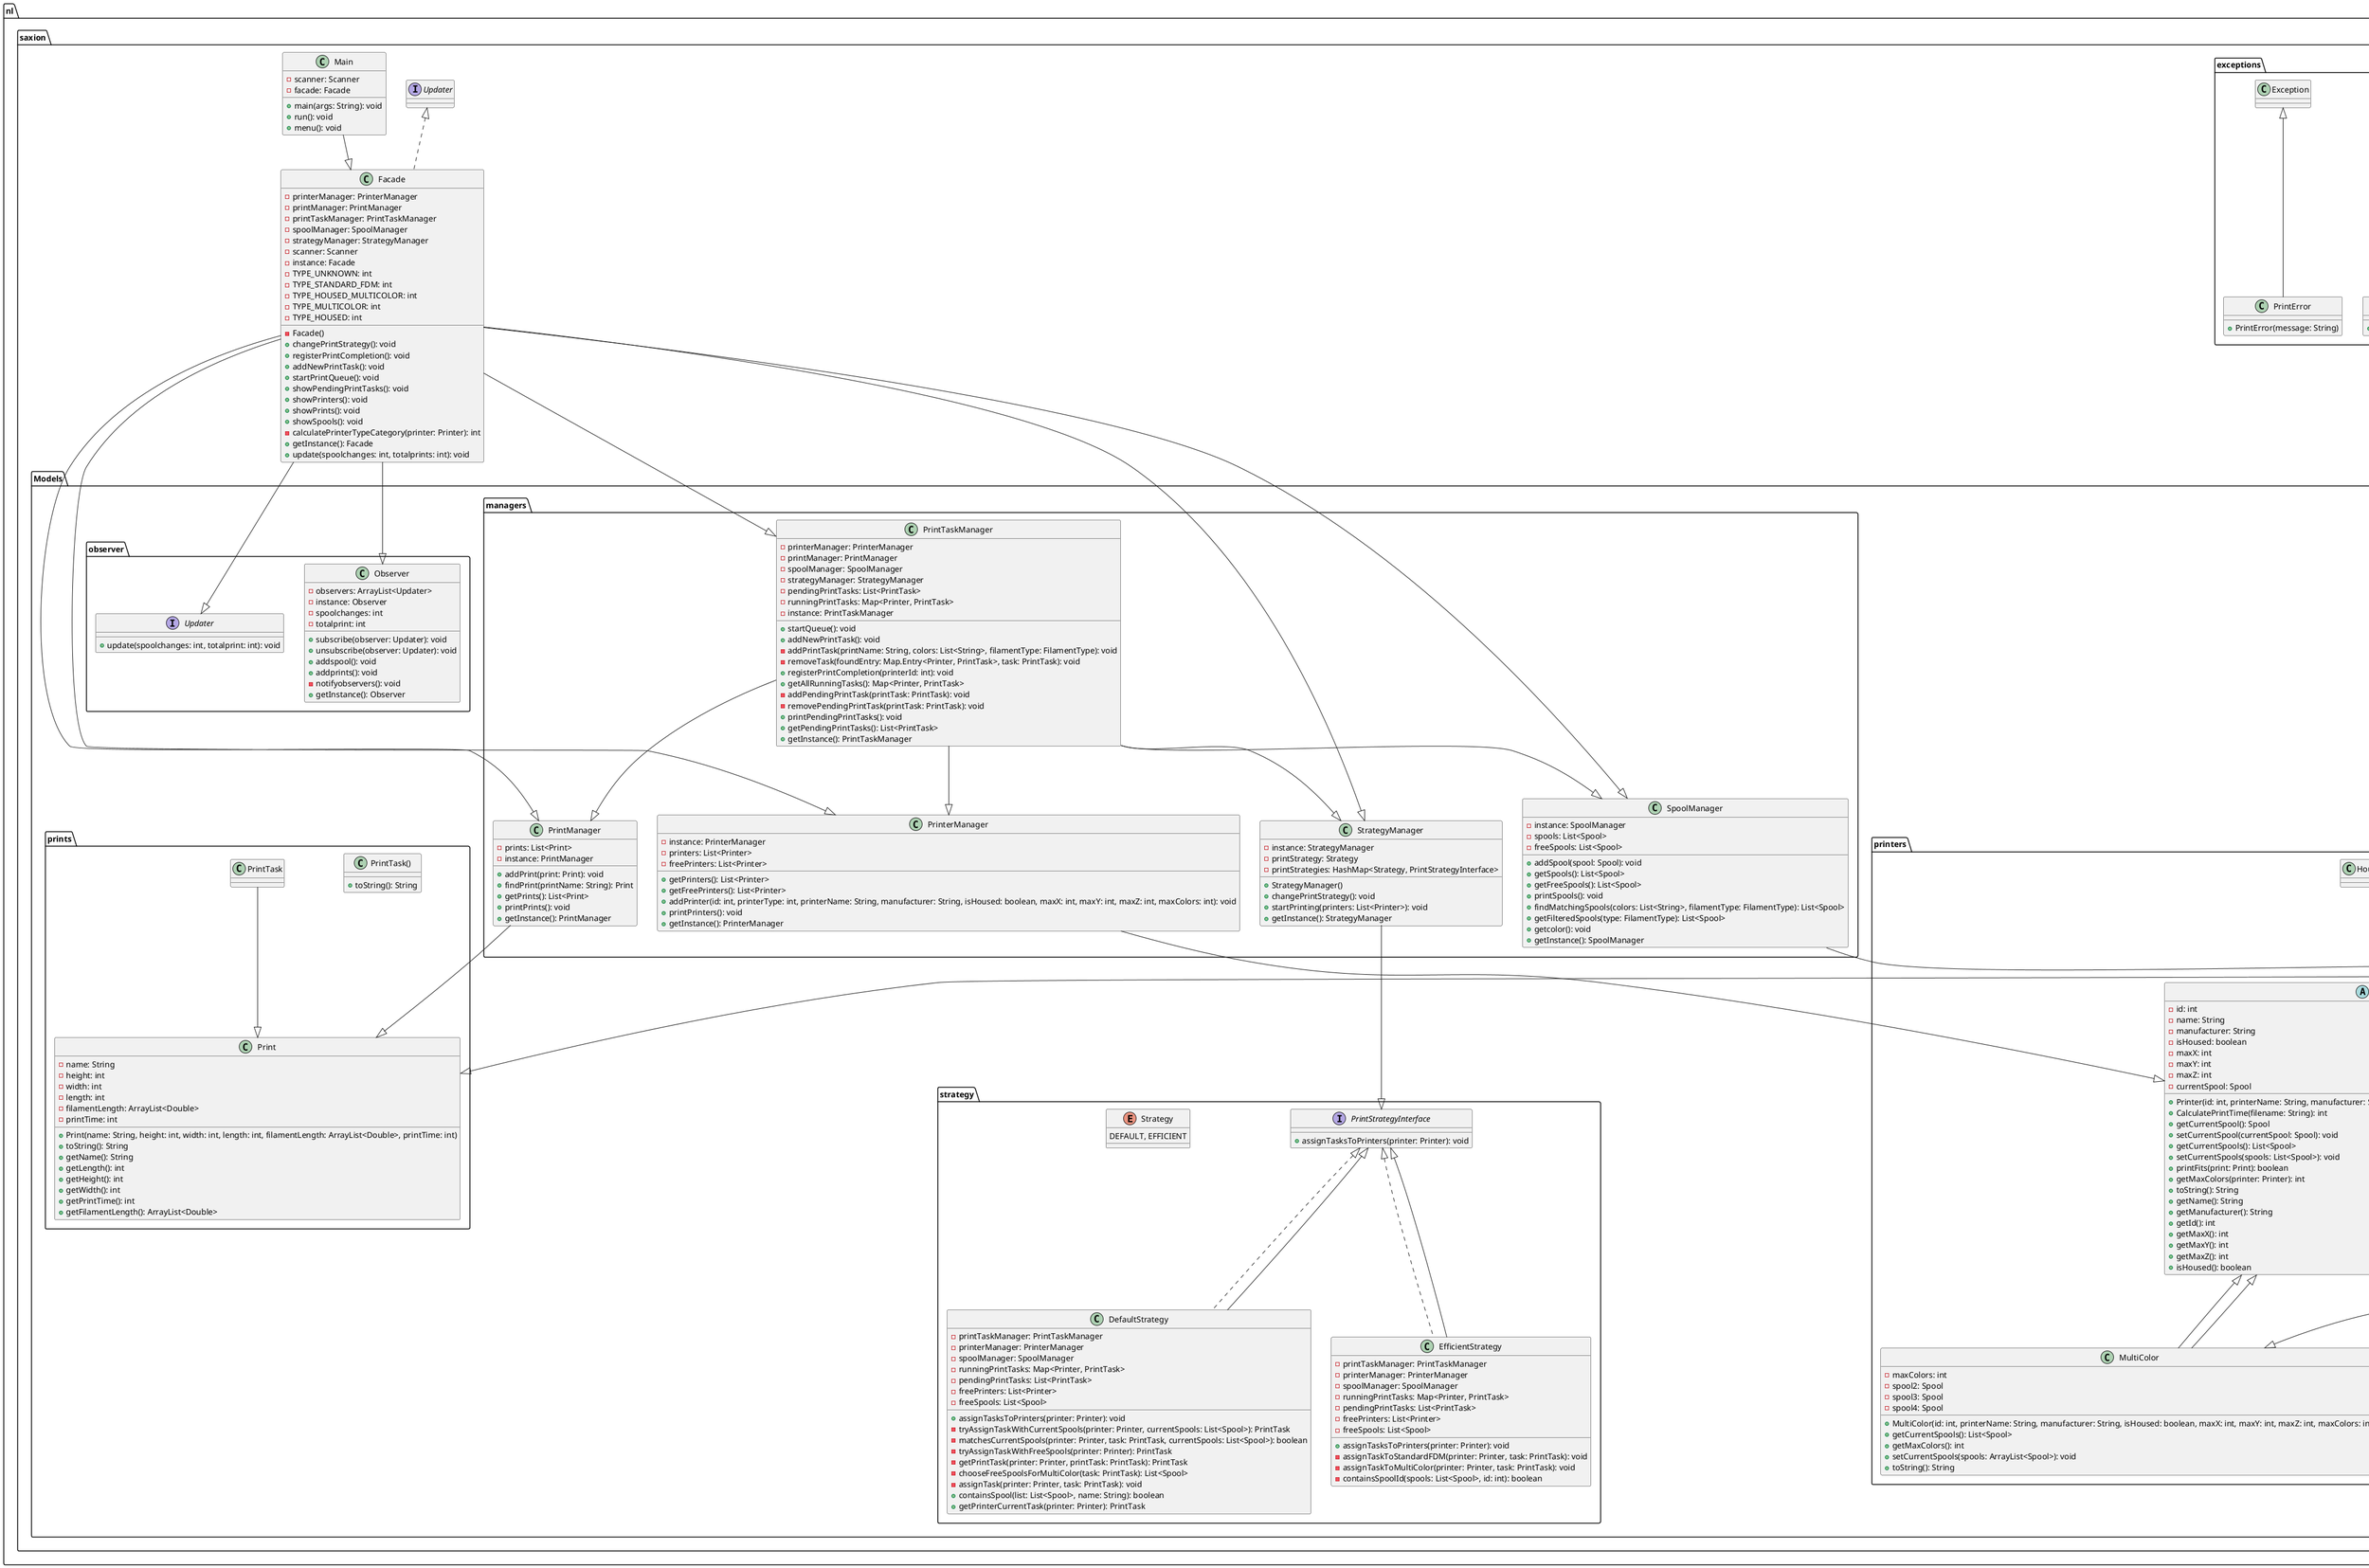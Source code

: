 @startuml

' Classes in the nl.saxion package
package nl.saxion {
    class Facade implements Updater{
        -printerManager: PrinterManager
        -printManager: PrintManager
        -printTaskManager: PrintTaskManager
        -spoolManager: SpoolManager
        -strategyManager: StrategyManager
        -scanner: Scanner
        -instance: Facade
        -TYPE_UNKNOWN: int
        -TYPE_STANDARD_FDM: int
        -TYPE_HOUSED_MULTICOLOR: int
        -TYPE_MULTICOLOR: int
        -TYPE_HOUSED: int
        -Facade()
        +changePrintStrategy(): void
        +registerPrintCompletion(): void
        +addNewPrintTask(): void
        +startPrintQueue(): void
        +showPendingPrintTasks(): void
        +showPrinters(): void
        +showPrints(): void
        +showSpools(): void
        -calculatePrinterTypeCategory(printer: Printer): int
        +getInstance(): Facade
        + update(spoolchanges: int, totalprints: int): void
    }

    class Main {
        -scanner: Scanner
        -facade: Facade
        +main(args: String): void
        +run(): void
        +menu(): void
    }
}

' Classes in the nl.saxion.exceptions package
package nl.saxion.exceptions {
    class BadFileExtension extends RuntimeException {
        +BadFileExtension(message: String)
    }

    class BadPrinterType extends RuntimeException {
        +BadPrinterType(message: String)
    }

    class PrintError extends Exception {
        +PrintError(message: String)
    }
}

' Classes in the nl.saxion.Models.managers package
package nl.saxion.Models.managers {
    class PrinterManager {
        -instance: PrinterManager
        -printers: List<Printer>
        -freePrinters: List<Printer>
        +getPrinters(): List<Printer>
        +getFreePrinters(): List<Printer>
        +addPrinter(id: int, printerType: int, printerName: String, manufacturer: String, isHoused: boolean, maxX: int, maxY: int, maxZ: int, maxColors: int): void
        +printPrinters(): void
        +getInstance(): PrinterManager
    }

    class PrintManager {
        -prints: List<Print>
        -instance: PrintManager
        +addPrint(print: Print): void
        +findPrint(printName: String): Print
        +getPrints(): List<Print>
        +printPrints(): void
        +getInstance(): PrintManager
    }

    class PrintTaskManager {
        -printerManager: PrinterManager
        -printManager: PrintManager
        -spoolManager: SpoolManager
        -strategyManager: StrategyManager
        -pendingPrintTasks: List<PrintTask>
        -runningPrintTasks: Map<Printer, PrintTask>
        -instance: PrintTaskManager
        +startQueue(): void
        +addNewPrintTask(): void
        -addPrintTask(printName: String, colors: List<String>, filamentType: FilamentType): void
        -removeTask(foundEntry: Map.Entry<Printer, PrintTask>, task: PrintTask): void
        +registerPrintCompletion(printerId: int): void
        +getAllRunningTasks(): Map<Printer, PrintTask>
        -addPendingPrintTask(printTask: PrintTask): void
        -removePendingPrintTask(printTask: PrintTask): void
        +printPendingPrintTasks(): void
        +getPendingPrintTasks(): List<PrintTask>
        +getInstance(): PrintTaskManager
    }

    class SpoolManager {
        -instance: SpoolManager
        -spools: List<Spool>
        -freeSpools: List<Spool>
        +addSpool(spool: Spool): void
        +getSpools(): List<Spool>
        +getFreeSpools(): List<Spool>
        +printSpools(): void
        +findMatchingSpools(colors: List<String>, filamentType: FilamentType): List<Spool>
        +getFilteredSpools(type: FilamentType): List<Spool>
        +getcolor(): void
        +getInstance(): SpoolManager
    }

    class StrategyManager {
        -instance: StrategyManager
        -printStrategy: Strategy
        -printStrategies: HashMap<Strategy, PrintStrategyInterface>
        +StrategyManager()
        +changePrintStrategy(): void
        +startPrinting(printers: List<Printer>): void
        +getInstance(): StrategyManager
    }
}

' Classes in the nl.saxion.Models.printers package
package nl.saxion.Models.printers {
    abstract class Printer {
        -id: int
        -name: String
        -manufacturer: String
        -isHoused: boolean
        -maxX: int
        -maxY: int
        -maxZ: int
        -currentSpool: Spool
        +Printer(id: int, printerName: String, manufacturer: String, isHoused: boolean, maxX: int, maxY: int, maxZ: int)
        +CalculatePrintTime(filename: String): int
        +getCurrentSpool(): Spool
        +setCurrentSpool(currentSpool: Spool): void
        +getCurrentSpools(): List<Spool>
        +setCurrentSpools(spools: List<Spool>): void
        +printFits(print: Print): boolean
        +getMaxColors(printer: Printer): int
        +toString(): String
        +getName(): String
        +getManufacturer(): String
        +getId(): int
        +getMaxX(): int
        +getMaxY(): int
        +getMaxZ(): int
        +isHoused(): boolean
    }

    class MultiColor extends Printer {
        -maxColors: int
        -spool2: Spool
        -spool3: Spool
        -spool4: Spool
        +MultiColor(id: int, printerName: String, manufacturer: String, isHoused: boolean, maxX: int, maxY: int, maxZ: int, maxColors: int)
        +getCurrentSpools(): List<Spool>
        +getMaxColors(): int
        +setCurrentSpools(spools: ArrayList<Spool>): void
        +toString(): String
    }

    class StandardFDM extends Printer {
        +StandardFDM(id: int, printerName: String, manufacturer: String, isHoused: boolean, maxX: int, maxY: int, maxZ: int)
        +getCurrentSpools(): List<Spool>
        +toString(): String
    }
    'class HousedPrinter extends Printer
}

' Classes in the nl.saxion.Models.prints package
package nl.saxion.Models.prints {
    class Print {
        -name: String
        -height: int
        -width: int
        -length: int
        -filamentLength: ArrayList<Double>
        -printTime: int
        +Print(name: String, height: int, width: int, length: int, filamentLength: ArrayList<Double>, printTime: int)
        +toString(): String
        +getName(): String
        +getLength(): int
        +getHeight(): int
        +getWidth(): int
        +getPrintTime(): int
        +getFilamentLength(): ArrayList<Double>
    }

    class PrintTask() {
        +toString(): String
    }
}

' Classes in the nl.saxion.Models.spools package
package nl.saxion.Models.spools {
    enum FilamentType {
        PLA, PETG, ABS
        +fromTypeString(typeString: String): FilamentType
    }

    class Spool {
        -id: int
        -color: String
        -filamentType: FilamentType
        -length: double
        +Spool(id: int, color: String, filamentType: FilamentType, length: double)
        +getId(): int
        +getLength(): double
        +spoolMatch(color: String, type: FilamentType): boolean
        +reduceLength(byLength: double): void
        +getColor(): String
        +getFilamentType(): FilamentType
        +toString(): String
    }
}

' Classes in the nl.saxion.Models.strategy package
package nl.saxion.Models.strategy {
    interface PrintStrategyInterface {
        +assignTasksToPrinters(printer: Printer): void
    }

    class DefaultStrategy implements PrintStrategyInterface {
        -printTaskManager: PrintTaskManager
        -printerManager: PrinterManager
        -spoolManager: SpoolManager
        -runningPrintTasks: Map<Printer, PrintTask>
        -pendingPrintTasks: List<PrintTask>
        -freePrinters: List<Printer>
        -freeSpools: List<Spool>
        +assignTasksToPrinters(printer: Printer): void
        -tryAssignTaskWithCurrentSpools(printer: Printer, currentSpools: List<Spool>): PrintTask
        -matchesCurrentSpools(printer: Printer, task: PrintTask, currentSpools: List<Spool>): boolean
        -tryAssignTaskWithFreeSpools(printer: Printer): PrintTask
        -getPrintTask(printer: Printer, printTask: PrintTask): PrintTask
        -chooseFreeSpoolsForMultiColor(task: PrintTask): List<Spool>
        -assignTask(printer: Printer, task: PrintTask): void
        +containsSpool(list: List<Spool>, name: String): boolean
        +getPrinterCurrentTask(printer: Printer): PrintTask
    }

    class EfficientStrategy implements PrintStrategyInterface {
        -printTaskManager: PrintTaskManager
        -printerManager: PrinterManager
        -spoolManager: SpoolManager
        -runningPrintTasks: Map<Printer, PrintTask>
        -pendingPrintTasks: List<PrintTask>
        -freePrinters: List<Printer>
        -freeSpools: List<Spool>
        +assignTasksToPrinters(printer: Printer): void
        -assignTaskToStandardFDM(printer: Printer, task: PrintTask): void
        -assignTaskToMultiColor(printer: Printer, task: PrintTask): void
        -containsSpoolId(spools: List<Spool>, id: int): boolean
    }

    enum Strategy {
        DEFAULT, EFFICIENT
    }
}

' Classes in the nl.saxion.utils package
package nl.saxion.utils {
    class NumberInput {
        +numberInput(min: int, max: int): int
    }

    class PrinterFactory {
         +createPrinterByType(id: int, type: int, name: String, manufacturer: String, isHoused: boolean, maxX: int, maxY: int, maxZ: int, maxColors: int): Printer
        -getPrinterType(type: int, maxColors: int): String
    }
}

' Classes in the nl.saxion.utils.readers package
package nl.saxion.utils.readers {
    interface FileReader {
        +readFile(filePath: String): JSONArray
    }

    class CSVAdapter implements FileReader {
        +readFile(filePath: String): JSONArray
    }

    class Reader {
        -printerFactory: PrinterFactory
        +readPrintsFromFile(filePath: String): ArrayList<Print>
        +readPrintersFromFile(filePath: String): ArrayList<Printer>
        +readSpoolsFromFile(filePath: String): ArrayList<Spool>
        -readSpoolsFromJsonFile(filePath: String): ArrayList<Spool>
        -readSpoolsFromCsvFile(filePath: String): ArrayList<Spool>
        -parsePrinter(printerJson: JSONObject): Printer
        -parsePrint(p: JSONObject): Print
        -parseSpool(spoolJson: JSONObject): Spool
        -parseInt(value: Object): int
    }
}
' classes in nl.saxion.Models.observer package
package nl.saxion.Models.observer{
  class Observer {
        - observers: ArrayList<Updater>
        - instance: Observer
        - spoolchanges: int
        - totalprint: int
        + subscribe(observer: Updater): void
        + unsubscribe(observer: Updater): void
        + addspool(): void
        + addprints(): void
        - notifyobservers(): void
        + getInstance(): Observer
    }

    interface Updater {
        + update(spoolchanges: int, totalprint: int): void
    }
    }

' Relationships
nl.saxion.Facade --|> nl.saxion.Models.managers.PrinterManager
nl.saxion.Facade --|> nl.saxion.Models.managers.PrintManager
nl.saxion.Facade --|> nl.saxion.Models.managers.PrintTaskManager
nl.saxion.Facade --|> nl.saxion.Models.managers.SpoolManager
nl.saxion.Facade --|> nl.saxion.Models.managers.StrategyManager
nl.saxion.Facade --|> nl.saxion.Models.observer.Updater
nl.saxion.Facade --|> nl.saxion.Models.observer.Observer

nl.saxion.Main --|> nl.saxion.Facade

nl.saxion.Models.managers.PrinterManager --|> nl.saxion.Models.printers.Printer
nl.saxion.Models.managers.PrintManager --|> nl.saxion.Models.prints.Print
nl.saxion.Models.managers.PrintTaskManager --|> nl.saxion.Models.managers.PrinterManager
nl.saxion.Models.managers.PrintTaskManager --|> nl.saxion.Models.managers.PrintManager
nl.saxion.Models.managers.PrintTaskManager --|> nl.saxion.Models.managers.SpoolManager
nl.saxion.Models.managers.PrintTaskManager --|> nl.saxion.Models.managers.StrategyManager
nl.saxion.Models.managers.SpoolManager --|> nl.saxion.Models.spools.Spool
nl.saxion.Models.managers.StrategyManager --|> nl.saxion.Models.strategy.PrintStrategyInterface

nl.saxion.Models.printers.MultiColor --|> nl.saxion.Models.printers.Printer
nl.saxion.Models.printers.StandardFDM --|> nl.saxion.Models.printers.Printer
nl.saxion.Models.printers.HousedPrinter --|> nl.saxion.Models.printers.Printer

nl.saxion.Models.prints.PrintTask --|> nl.saxion.Models.prints.Print
nl.saxion.Models.spools.Spool --|> nl.saxion.Models.spools.FilamentType

nl.saxion.Models.strategy.DefaultStrategy --|> nl.saxion.Models.strategy.PrintStrategyInterface
nl.saxion.Models.strategy.EfficientStrategy --|> nl.saxion.Models.strategy.PrintStrategyInterface

nl.saxion.utils.PrinterFactory --|> nl.saxion.Models.printers.StandardFDM
nl.saxion.utils.PrinterFactory --|> nl.saxion.Models.printers.MultiColor

nl.saxion.utils.readers.CSVAdapter --|> nl.saxion.utils.readers.FileReader
nl.saxion.utils.readers.Reader --|> nl.saxion.utils.PrinterFactory
nl.saxion.utils.readers.Reader --|> nl.saxion.Models.spools.FilamentType
nl.saxion.utils.readers.Reader --|> nl.saxion.Models.prints.Print
nl.saxion.utils.readers.Reader --|> nl.saxion.Models.printers.Printer
nl.saxion.utils.readers.Reader --|> nl.saxion.Models.spools.Spool

@enduml